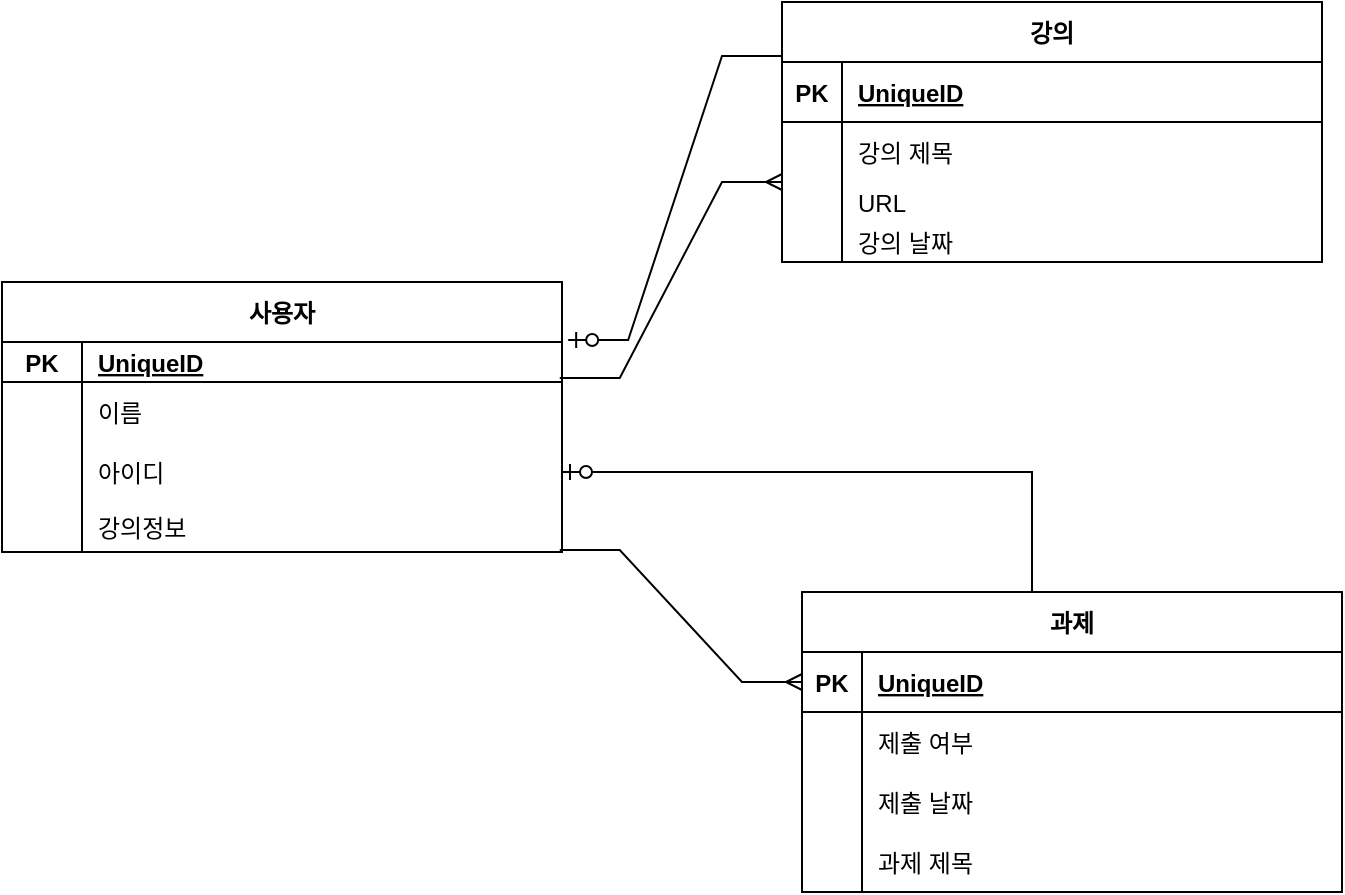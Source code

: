 <mxfile version="20.2.6" type="device"><diagram id="T9Jsg_Ifhxk_LsmykdZy" name="페이지-1"><mxGraphModel dx="1422" dy="794" grid="1" gridSize="10" guides="1" tooltips="1" connect="1" arrows="1" fold="1" page="1" pageScale="1" pageWidth="827" pageHeight="1169" math="0" shadow="0"><root><mxCell id="0"/><mxCell id="1" parent="0"/><mxCell id="p6FZCXF9TKjL3innYwO_-75" value="사용자" style="shape=table;startSize=30;container=1;collapsible=1;childLayout=tableLayout;fixedRows=1;rowLines=0;fontStyle=1;align=center;resizeLast=1;fontFamily=Helvetica;" vertex="1" parent="1"><mxGeometry x="80" y="280" width="280" height="135" as="geometry"/></mxCell><mxCell id="p6FZCXF9TKjL3innYwO_-76" value="" style="shape=tableRow;horizontal=0;startSize=0;swimlaneHead=0;swimlaneBody=0;fillColor=none;collapsible=0;dropTarget=0;points=[[0,0.5],[1,0.5]];portConstraint=eastwest;top=0;left=0;right=0;bottom=1;fontFamily=Helvetica;" vertex="1" parent="p6FZCXF9TKjL3innYwO_-75"><mxGeometry y="30" width="280" height="20" as="geometry"/></mxCell><mxCell id="p6FZCXF9TKjL3innYwO_-77" value="PK" style="shape=partialRectangle;connectable=0;fillColor=none;top=0;left=0;bottom=0;right=0;fontStyle=1;overflow=hidden;fontFamily=Helvetica;" vertex="1" parent="p6FZCXF9TKjL3innYwO_-76"><mxGeometry width="40" height="20" as="geometry"><mxRectangle width="40" height="20" as="alternateBounds"/></mxGeometry></mxCell><mxCell id="p6FZCXF9TKjL3innYwO_-78" value="UniqueID" style="shape=partialRectangle;connectable=0;fillColor=none;top=0;left=0;bottom=0;right=0;align=left;spacingLeft=6;fontStyle=5;overflow=hidden;fontFamily=Helvetica;" vertex="1" parent="p6FZCXF9TKjL3innYwO_-76"><mxGeometry x="40" width="240" height="20" as="geometry"><mxRectangle width="240" height="20" as="alternateBounds"/></mxGeometry></mxCell><mxCell id="p6FZCXF9TKjL3innYwO_-79" value="" style="shape=tableRow;horizontal=0;startSize=0;swimlaneHead=0;swimlaneBody=0;fillColor=none;collapsible=0;dropTarget=0;points=[[0,0.5],[1,0.5]];portConstraint=eastwest;top=0;left=0;right=0;bottom=0;fontFamily=Helvetica;" vertex="1" parent="p6FZCXF9TKjL3innYwO_-75"><mxGeometry y="50" width="280" height="30" as="geometry"/></mxCell><mxCell id="p6FZCXF9TKjL3innYwO_-80" value="" style="shape=partialRectangle;connectable=0;fillColor=none;top=0;left=0;bottom=0;right=0;editable=1;overflow=hidden;fontFamily=Helvetica;" vertex="1" parent="p6FZCXF9TKjL3innYwO_-79"><mxGeometry width="40" height="30" as="geometry"><mxRectangle width="40" height="30" as="alternateBounds"/></mxGeometry></mxCell><mxCell id="p6FZCXF9TKjL3innYwO_-81" value="이름" style="shape=partialRectangle;connectable=0;fillColor=none;top=0;left=0;bottom=0;right=0;align=left;spacingLeft=6;overflow=hidden;fontFamily=Helvetica;" vertex="1" parent="p6FZCXF9TKjL3innYwO_-79"><mxGeometry x="40" width="240" height="30" as="geometry"><mxRectangle width="240" height="30" as="alternateBounds"/></mxGeometry></mxCell><mxCell id="p6FZCXF9TKjL3innYwO_-82" value="" style="shape=tableRow;horizontal=0;startSize=0;swimlaneHead=0;swimlaneBody=0;fillColor=none;collapsible=0;dropTarget=0;points=[[0,0.5],[1,0.5]];portConstraint=eastwest;top=0;left=0;right=0;bottom=0;fontFamily=Helvetica;" vertex="1" parent="p6FZCXF9TKjL3innYwO_-75"><mxGeometry y="80" width="280" height="30" as="geometry"/></mxCell><mxCell id="p6FZCXF9TKjL3innYwO_-83" value="" style="shape=partialRectangle;connectable=0;fillColor=none;top=0;left=0;bottom=0;right=0;editable=1;overflow=hidden;fontFamily=Helvetica;" vertex="1" parent="p6FZCXF9TKjL3innYwO_-82"><mxGeometry width="40" height="30" as="geometry"><mxRectangle width="40" height="30" as="alternateBounds"/></mxGeometry></mxCell><mxCell id="p6FZCXF9TKjL3innYwO_-84" value="아이디" style="shape=partialRectangle;connectable=0;fillColor=none;top=0;left=0;bottom=0;right=0;align=left;spacingLeft=6;overflow=hidden;fontFamily=Helvetica;" vertex="1" parent="p6FZCXF9TKjL3innYwO_-82"><mxGeometry x="40" width="240" height="30" as="geometry"><mxRectangle width="240" height="30" as="alternateBounds"/></mxGeometry></mxCell><mxCell id="p6FZCXF9TKjL3innYwO_-85" value="" style="shape=tableRow;horizontal=0;startSize=0;swimlaneHead=0;swimlaneBody=0;fillColor=none;collapsible=0;dropTarget=0;points=[[0,0.5],[1,0.5]];portConstraint=eastwest;top=0;left=0;right=0;bottom=0;fontFamily=Helvetica;" vertex="1" parent="p6FZCXF9TKjL3innYwO_-75"><mxGeometry y="110" width="280" height="25" as="geometry"/></mxCell><mxCell id="p6FZCXF9TKjL3innYwO_-86" value="" style="shape=partialRectangle;connectable=0;fillColor=none;top=0;left=0;bottom=0;right=0;editable=1;overflow=hidden;fontFamily=Helvetica;" vertex="1" parent="p6FZCXF9TKjL3innYwO_-85"><mxGeometry width="40" height="25" as="geometry"><mxRectangle width="40" height="25" as="alternateBounds"/></mxGeometry></mxCell><mxCell id="p6FZCXF9TKjL3innYwO_-87" value="강의정보" style="shape=partialRectangle;connectable=0;fillColor=none;top=0;left=0;bottom=0;right=0;align=left;spacingLeft=6;overflow=hidden;fontFamily=Helvetica;" vertex="1" parent="p6FZCXF9TKjL3innYwO_-85"><mxGeometry x="40" width="240" height="25" as="geometry"><mxRectangle width="240" height="25" as="alternateBounds"/></mxGeometry></mxCell><mxCell id="p6FZCXF9TKjL3innYwO_-101" value="강의" style="shape=table;startSize=30;container=1;collapsible=1;childLayout=tableLayout;fixedRows=1;rowLines=0;fontStyle=1;align=center;resizeLast=1;fontFamily=Helvetica;" vertex="1" parent="1"><mxGeometry x="470" y="140" width="270" height="130" as="geometry"/></mxCell><mxCell id="p6FZCXF9TKjL3innYwO_-102" value="" style="shape=tableRow;horizontal=0;startSize=0;swimlaneHead=0;swimlaneBody=0;fillColor=none;collapsible=0;dropTarget=0;points=[[0,0.5],[1,0.5]];portConstraint=eastwest;top=0;left=0;right=0;bottom=1;fontFamily=Helvetica;" vertex="1" parent="p6FZCXF9TKjL3innYwO_-101"><mxGeometry y="30" width="270" height="30" as="geometry"/></mxCell><mxCell id="p6FZCXF9TKjL3innYwO_-103" value="PK" style="shape=partialRectangle;connectable=0;fillColor=none;top=0;left=0;bottom=0;right=0;fontStyle=1;overflow=hidden;fontFamily=Helvetica;" vertex="1" parent="p6FZCXF9TKjL3innYwO_-102"><mxGeometry width="30" height="30" as="geometry"><mxRectangle width="30" height="30" as="alternateBounds"/></mxGeometry></mxCell><mxCell id="p6FZCXF9TKjL3innYwO_-104" value="UniqueID" style="shape=partialRectangle;connectable=0;fillColor=none;top=0;left=0;bottom=0;right=0;align=left;spacingLeft=6;fontStyle=5;overflow=hidden;fontFamily=Helvetica;" vertex="1" parent="p6FZCXF9TKjL3innYwO_-102"><mxGeometry x="30" width="240" height="30" as="geometry"><mxRectangle width="240" height="30" as="alternateBounds"/></mxGeometry></mxCell><mxCell id="p6FZCXF9TKjL3innYwO_-105" value="" style="shape=tableRow;horizontal=0;startSize=0;swimlaneHead=0;swimlaneBody=0;fillColor=none;collapsible=0;dropTarget=0;points=[[0,0.5],[1,0.5]];portConstraint=eastwest;top=0;left=0;right=0;bottom=0;fontFamily=Helvetica;" vertex="1" parent="p6FZCXF9TKjL3innYwO_-101"><mxGeometry y="60" width="270" height="30" as="geometry"/></mxCell><mxCell id="p6FZCXF9TKjL3innYwO_-106" value="" style="shape=partialRectangle;connectable=0;fillColor=none;top=0;left=0;bottom=0;right=0;editable=1;overflow=hidden;fontFamily=Helvetica;" vertex="1" parent="p6FZCXF9TKjL3innYwO_-105"><mxGeometry width="30" height="30" as="geometry"><mxRectangle width="30" height="30" as="alternateBounds"/></mxGeometry></mxCell><mxCell id="p6FZCXF9TKjL3innYwO_-107" value="강의 제목" style="shape=partialRectangle;connectable=0;fillColor=none;top=0;left=0;bottom=0;right=0;align=left;spacingLeft=6;overflow=hidden;fontFamily=Helvetica;" vertex="1" parent="p6FZCXF9TKjL3innYwO_-105"><mxGeometry x="30" width="240" height="30" as="geometry"><mxRectangle width="240" height="30" as="alternateBounds"/></mxGeometry></mxCell><mxCell id="p6FZCXF9TKjL3innYwO_-108" value="" style="shape=tableRow;horizontal=0;startSize=0;swimlaneHead=0;swimlaneBody=0;fillColor=none;collapsible=0;dropTarget=0;points=[[0,0.5],[1,0.5]];portConstraint=eastwest;top=0;left=0;right=0;bottom=0;fontFamily=Helvetica;" vertex="1" parent="p6FZCXF9TKjL3innYwO_-101"><mxGeometry y="90" width="270" height="20" as="geometry"/></mxCell><mxCell id="p6FZCXF9TKjL3innYwO_-109" value="" style="shape=partialRectangle;connectable=0;fillColor=none;top=0;left=0;bottom=0;right=0;editable=1;overflow=hidden;fontFamily=Helvetica;" vertex="1" parent="p6FZCXF9TKjL3innYwO_-108"><mxGeometry width="30" height="20" as="geometry"><mxRectangle width="30" height="20" as="alternateBounds"/></mxGeometry></mxCell><mxCell id="p6FZCXF9TKjL3innYwO_-110" value="URL" style="shape=partialRectangle;connectable=0;fillColor=none;top=0;left=0;bottom=0;right=0;align=left;spacingLeft=6;overflow=hidden;fontFamily=Helvetica;" vertex="1" parent="p6FZCXF9TKjL3innYwO_-108"><mxGeometry x="30" width="240" height="20" as="geometry"><mxRectangle width="240" height="20" as="alternateBounds"/></mxGeometry></mxCell><mxCell id="p6FZCXF9TKjL3innYwO_-111" value="" style="shape=tableRow;horizontal=0;startSize=0;swimlaneHead=0;swimlaneBody=0;fillColor=none;collapsible=0;dropTarget=0;points=[[0,0.5],[1,0.5]];portConstraint=eastwest;top=0;left=0;right=0;bottom=0;fontFamily=Helvetica;" vertex="1" parent="p6FZCXF9TKjL3innYwO_-101"><mxGeometry y="110" width="270" height="20" as="geometry"/></mxCell><mxCell id="p6FZCXF9TKjL3innYwO_-112" value="" style="shape=partialRectangle;connectable=0;fillColor=none;top=0;left=0;bottom=0;right=0;editable=1;overflow=hidden;fontFamily=Helvetica;" vertex="1" parent="p6FZCXF9TKjL3innYwO_-111"><mxGeometry width="30" height="20" as="geometry"><mxRectangle width="30" height="20" as="alternateBounds"/></mxGeometry></mxCell><mxCell id="p6FZCXF9TKjL3innYwO_-113" value="강의 날짜" style="shape=partialRectangle;connectable=0;fillColor=none;top=0;left=0;bottom=0;right=0;align=left;spacingLeft=6;overflow=hidden;fontFamily=Helvetica;" vertex="1" parent="p6FZCXF9TKjL3innYwO_-111"><mxGeometry x="30" width="240" height="20" as="geometry"><mxRectangle width="240" height="20" as="alternateBounds"/></mxGeometry></mxCell><mxCell id="p6FZCXF9TKjL3innYwO_-114" value="과제" style="shape=table;startSize=30;container=1;collapsible=1;childLayout=tableLayout;fixedRows=1;rowLines=0;fontStyle=1;align=center;resizeLast=1;fontFamily=Helvetica;" vertex="1" parent="1"><mxGeometry x="480" y="435" width="270" height="150" as="geometry"/></mxCell><mxCell id="p6FZCXF9TKjL3innYwO_-115" value="" style="shape=tableRow;horizontal=0;startSize=0;swimlaneHead=0;swimlaneBody=0;fillColor=none;collapsible=0;dropTarget=0;points=[[0,0.5],[1,0.5]];portConstraint=eastwest;top=0;left=0;right=0;bottom=1;fontFamily=Helvetica;" vertex="1" parent="p6FZCXF9TKjL3innYwO_-114"><mxGeometry y="30" width="270" height="30" as="geometry"/></mxCell><mxCell id="p6FZCXF9TKjL3innYwO_-116" value="PK" style="shape=partialRectangle;connectable=0;fillColor=none;top=0;left=0;bottom=0;right=0;fontStyle=1;overflow=hidden;fontFamily=Helvetica;" vertex="1" parent="p6FZCXF9TKjL3innYwO_-115"><mxGeometry width="30" height="30" as="geometry"><mxRectangle width="30" height="30" as="alternateBounds"/></mxGeometry></mxCell><mxCell id="p6FZCXF9TKjL3innYwO_-117" value="UniqueID" style="shape=partialRectangle;connectable=0;fillColor=none;top=0;left=0;bottom=0;right=0;align=left;spacingLeft=6;fontStyle=5;overflow=hidden;fontFamily=Helvetica;" vertex="1" parent="p6FZCXF9TKjL3innYwO_-115"><mxGeometry x="30" width="240" height="30" as="geometry"><mxRectangle width="240" height="30" as="alternateBounds"/></mxGeometry></mxCell><mxCell id="p6FZCXF9TKjL3innYwO_-118" value="" style="shape=tableRow;horizontal=0;startSize=0;swimlaneHead=0;swimlaneBody=0;fillColor=none;collapsible=0;dropTarget=0;points=[[0,0.5],[1,0.5]];portConstraint=eastwest;top=0;left=0;right=0;bottom=0;fontFamily=Helvetica;" vertex="1" parent="p6FZCXF9TKjL3innYwO_-114"><mxGeometry y="60" width="270" height="30" as="geometry"/></mxCell><mxCell id="p6FZCXF9TKjL3innYwO_-119" value="" style="shape=partialRectangle;connectable=0;fillColor=none;top=0;left=0;bottom=0;right=0;editable=1;overflow=hidden;fontFamily=Helvetica;" vertex="1" parent="p6FZCXF9TKjL3innYwO_-118"><mxGeometry width="30" height="30" as="geometry"><mxRectangle width="30" height="30" as="alternateBounds"/></mxGeometry></mxCell><mxCell id="p6FZCXF9TKjL3innYwO_-120" value="제출 여부" style="shape=partialRectangle;connectable=0;fillColor=none;top=0;left=0;bottom=0;right=0;align=left;spacingLeft=6;overflow=hidden;fontFamily=Helvetica;" vertex="1" parent="p6FZCXF9TKjL3innYwO_-118"><mxGeometry x="30" width="240" height="30" as="geometry"><mxRectangle width="240" height="30" as="alternateBounds"/></mxGeometry></mxCell><mxCell id="p6FZCXF9TKjL3innYwO_-121" value="" style="shape=tableRow;horizontal=0;startSize=0;swimlaneHead=0;swimlaneBody=0;fillColor=none;collapsible=0;dropTarget=0;points=[[0,0.5],[1,0.5]];portConstraint=eastwest;top=0;left=0;right=0;bottom=0;fontFamily=Helvetica;" vertex="1" parent="p6FZCXF9TKjL3innYwO_-114"><mxGeometry y="90" width="270" height="30" as="geometry"/></mxCell><mxCell id="p6FZCXF9TKjL3innYwO_-122" value="" style="shape=partialRectangle;connectable=0;fillColor=none;top=0;left=0;bottom=0;right=0;editable=1;overflow=hidden;fontFamily=Helvetica;" vertex="1" parent="p6FZCXF9TKjL3innYwO_-121"><mxGeometry width="30" height="30" as="geometry"><mxRectangle width="30" height="30" as="alternateBounds"/></mxGeometry></mxCell><mxCell id="p6FZCXF9TKjL3innYwO_-123" value="제출 날짜" style="shape=partialRectangle;connectable=0;fillColor=none;top=0;left=0;bottom=0;right=0;align=left;spacingLeft=6;overflow=hidden;fontFamily=Helvetica;" vertex="1" parent="p6FZCXF9TKjL3innYwO_-121"><mxGeometry x="30" width="240" height="30" as="geometry"><mxRectangle width="240" height="30" as="alternateBounds"/></mxGeometry></mxCell><mxCell id="p6FZCXF9TKjL3innYwO_-124" value="" style="shape=tableRow;horizontal=0;startSize=0;swimlaneHead=0;swimlaneBody=0;fillColor=none;collapsible=0;dropTarget=0;points=[[0,0.5],[1,0.5]];portConstraint=eastwest;top=0;left=0;right=0;bottom=0;fontFamily=Helvetica;" vertex="1" parent="p6FZCXF9TKjL3innYwO_-114"><mxGeometry y="120" width="270" height="30" as="geometry"/></mxCell><mxCell id="p6FZCXF9TKjL3innYwO_-125" value="" style="shape=partialRectangle;connectable=0;fillColor=none;top=0;left=0;bottom=0;right=0;editable=1;overflow=hidden;fontFamily=Helvetica;" vertex="1" parent="p6FZCXF9TKjL3innYwO_-124"><mxGeometry width="30" height="30" as="geometry"><mxRectangle width="30" height="30" as="alternateBounds"/></mxGeometry></mxCell><mxCell id="p6FZCXF9TKjL3innYwO_-126" value="과제 제목" style="shape=partialRectangle;connectable=0;fillColor=none;top=0;left=0;bottom=0;right=0;align=left;spacingLeft=6;overflow=hidden;fontFamily=Helvetica;" vertex="1" parent="p6FZCXF9TKjL3innYwO_-124"><mxGeometry x="30" width="240" height="30" as="geometry"><mxRectangle width="240" height="30" as="alternateBounds"/></mxGeometry></mxCell><mxCell id="p6FZCXF9TKjL3innYwO_-145" value="" style="edgeStyle=entityRelationEdgeStyle;fontSize=12;html=1;endArrow=ERmany;rounded=0;fontFamily=Helvetica;exitX=0.996;exitY=-0.067;exitDx=0;exitDy=0;exitPerimeter=0;" edge="1" parent="1" source="p6FZCXF9TKjL3innYwO_-79"><mxGeometry width="100" height="100" relative="1" as="geometry"><mxPoint x="370" y="330" as="sourcePoint"/><mxPoint x="470" y="230" as="targetPoint"/></mxGeometry></mxCell><mxCell id="p6FZCXF9TKjL3innYwO_-146" value="" style="edgeStyle=entityRelationEdgeStyle;fontSize=12;html=1;endArrow=ERmany;rounded=0;fontFamily=Helvetica;exitX=0.996;exitY=0.96;exitDx=0;exitDy=0;exitPerimeter=0;entryX=0;entryY=0.5;entryDx=0;entryDy=0;" edge="1" parent="1" source="p6FZCXF9TKjL3innYwO_-85" target="p6FZCXF9TKjL3innYwO_-115"><mxGeometry width="100" height="100" relative="1" as="geometry"><mxPoint x="330" y="580" as="sourcePoint"/><mxPoint x="430" y="480" as="targetPoint"/></mxGeometry></mxCell><mxCell id="p6FZCXF9TKjL3innYwO_-148" value="" style="edgeStyle=entityRelationEdgeStyle;fontSize=12;html=1;endArrow=ERzeroToOne;endFill=1;rounded=0;fontFamily=Helvetica;entryX=1;entryY=0.5;entryDx=0;entryDy=0;" edge="1" parent="1" target="p6FZCXF9TKjL3innYwO_-82"><mxGeometry width="100" height="100" relative="1" as="geometry"><mxPoint x="565" y="435" as="sourcePoint"/><mxPoint x="665" y="335" as="targetPoint"/></mxGeometry></mxCell><mxCell id="p6FZCXF9TKjL3innYwO_-149" value="" style="edgeStyle=entityRelationEdgeStyle;fontSize=12;html=1;endArrow=ERzeroToOne;endFill=1;rounded=0;fontFamily=Helvetica;entryX=1.011;entryY=-0.05;entryDx=0;entryDy=0;entryPerimeter=0;exitX=0;exitY=-0.1;exitDx=0;exitDy=0;exitPerimeter=0;" edge="1" parent="1" source="p6FZCXF9TKjL3innYwO_-102" target="p6FZCXF9TKjL3innYwO_-76"><mxGeometry width="100" height="100" relative="1" as="geometry"><mxPoint x="440" y="190" as="sourcePoint"/><mxPoint x="310" y="155" as="targetPoint"/></mxGeometry></mxCell></root></mxGraphModel></diagram></mxfile>